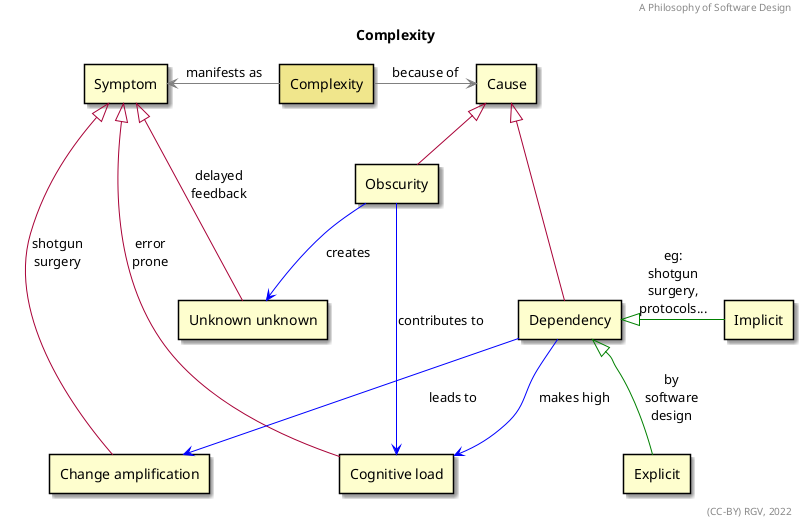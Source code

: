﻿@startuml
skin rose
header A Philosophy of Software Design
title Complexity


rectangle Complexity #khaki
rectangle Cause
rectangle Symptom

Complexity -r-> Cause #grey : because of
Complexity -l-> Symptom #grey : manifests as

rectangle "Change amplification" as Change
rectangle "Cognitive load" as Cognitive
rectangle "Unknown unknown" as Unknown
Change -u-|> Symptom  : shotgun\nsurgery
Cognitive -u-|> Symptom : error\nprone
Unknown -u-|> Symptom : delayed\nfeedback

rectangle Dependency
rectangle Obscurity
Dependency -u--|> Cause
Obscurity -u-|> Cause

rectangle Explicit
rectangle Implicit
Explicit -u-|> Dependency #green : by\nsoftware\ndesign
Implicit -l-|> Dependency #green : eg:\nshotgun\nsurgery,\nprotocols...

Dependency --> Change #blue : leads to
Dependency --> Cognitive #blue : makes high
Obscurity --> Unknown #blue : creates
Obscurity --> Cognitive #blue : contributes to

right footer (CC-BY) RGV, 2022
@enduml